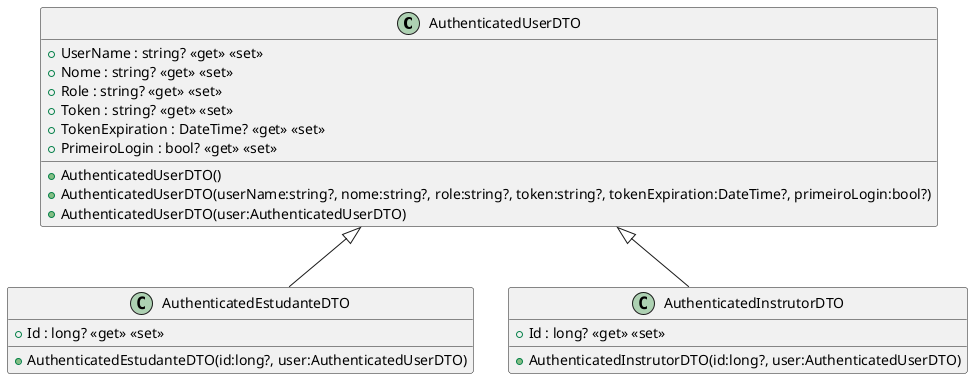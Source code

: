 @startuml
class AuthenticatedUserDTO {
    + AuthenticatedUserDTO()
    + AuthenticatedUserDTO(userName:string?, nome:string?, role:string?, token:string?, tokenExpiration:DateTime?, primeiroLogin:bool?)
    + AuthenticatedUserDTO(user:AuthenticatedUserDTO)
    + UserName : string? <<get>> <<set>>
    + Nome : string? <<get>> <<set>>
    + Role : string? <<get>> <<set>>
    + Token : string? <<get>> <<set>>
    + TokenExpiration : DateTime? <<get>> <<set>>
    + PrimeiroLogin : bool? <<get>> <<set>>
}
class AuthenticatedEstudanteDTO {
    + Id : long? <<get>> <<set>>
    + AuthenticatedEstudanteDTO(id:long?, user:AuthenticatedUserDTO)
}
class AuthenticatedInstrutorDTO {
    + Id : long? <<get>> <<set>>
    + AuthenticatedInstrutorDTO(id:long?, user:AuthenticatedUserDTO)
}
AuthenticatedUserDTO <|-- AuthenticatedEstudanteDTO
AuthenticatedUserDTO <|-- AuthenticatedInstrutorDTO
@enduml
